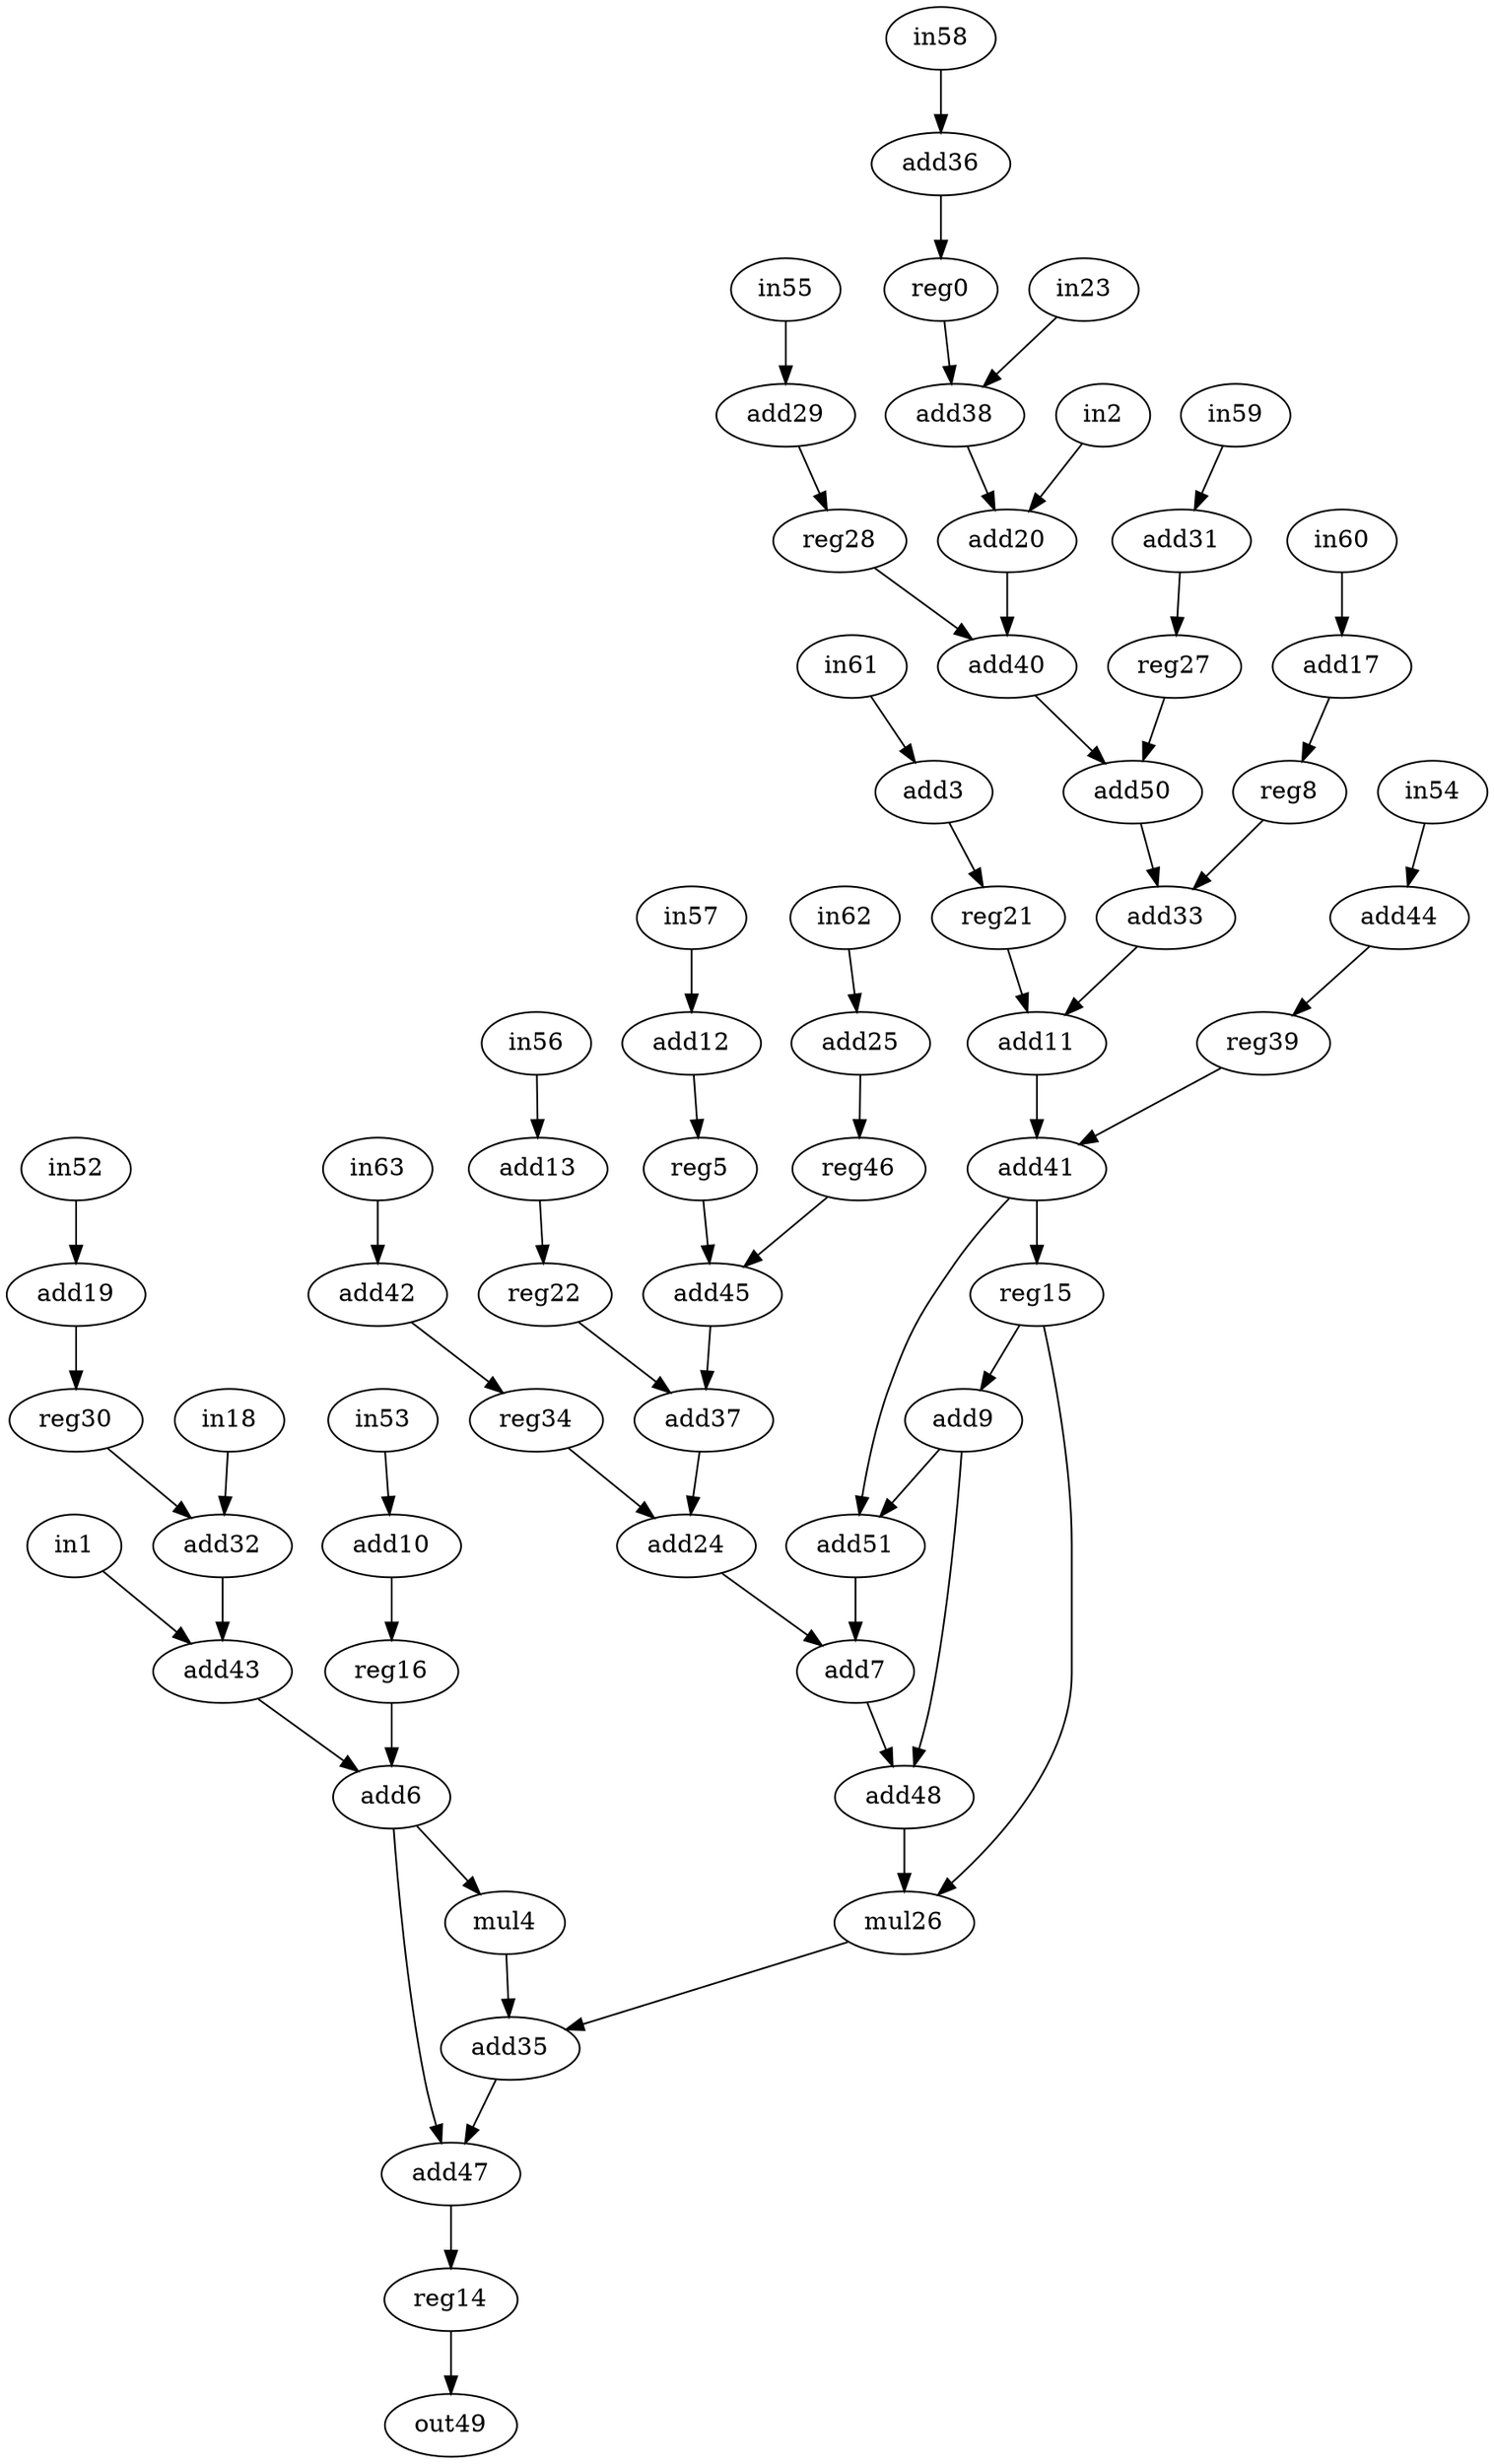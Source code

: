 strict digraph "h2v2_smooth" {
0 [alap=2, asap=2, label=reg0, op=reg];
1 [alap=12, asap=0, label=in1, op=in];
2 [alap=3, asap=0, label=in2, op=in];
3 [alap=6, asap=1, label=add3, op=addi, value=2];
4 [alap=15, asap=6, label=mul4, op=muli, value=2];
5 [alap=9, asap=2, label=reg5, op=reg];
6 [alap=14, asap=5, label=add6, op=add];
7 [alap=13, asap=13, label=add7, op=add];
8 [alap=6, asap=2, label=reg8, op=reg];
9 [alap=11, asap=11, label=add9, op=addi, value=2];
10 [alap=12, asap=1, label=add10, op=addi, value=2];
11 [alap=8, asap=8, label=add11, op=add];
12 [alap=8, asap=1, label=add12, op=addi, value=2];
13 [alap=9, asap=1, label=add13, op=addi, value=2];
14 [alap=18, asap=18, label=reg14, op=reg];
15 [alap=10, asap=10, label=reg15, op=reg];
16 [alap=13, asap=2, label=reg16, op=reg];
17 [alap=5, asap=1, label=add17, op=addi, value=2];
18 [alap=11, asap=0, label=in18, op=in];
19 [alap=10, asap=1, label=add19, op=addi, value=2];
20 [alap=4, asap=4, label=add20, op=add];
21 [alap=7, asap=2, label=reg21, op=reg];
22 [alap=10, asap=2, label=reg22, op=reg];
23 [alap=2, asap=0, label=in23, op=in];
24 [alap=12, asap=5, label=add24, op=add];
25 [alap=8, asap=1, label=add25, op=addi, value=2];
26 [alap=15, asap=15, label=mul26, op=mul];
27 [alap=5, asap=2, label=reg27, op=reg];
28 [alap=4, asap=2, label=reg28, op=reg];
29 [alap=3, asap=1, label=add29, op=addi, value=2];
30 [alap=11, asap=2, label=reg30, op=reg];
31 [alap=4, asap=1, label=add31, op=addi, value=2];
32 [alap=12, asap=3, label=add32, op=add];
33 [alap=7, asap=7, label=add33, op=add];
34 [alap=11, asap=2, label=reg34, op=reg];
35 [alap=16, asap=16, label=add35, op=add];
36 [alap=1, asap=1, label=add36, op=addi, value=2];
37 [alap=11, asap=4, label=add37, op=add];
38 [alap=3, asap=3, label=add38, op=add];
39 [alap=8, asap=2, label=reg39, op=reg];
40 [alap=5, asap=5, label=add40, op=add];
41 [alap=9, asap=9, label=add41, op=add];
42 [alap=10, asap=1, label=add42, op=addi, value=2];
43 [alap=13, asap=4, label=add43, op=add];
44 [alap=7, asap=1, label=add44, op=addi, value=2];
45 [alap=10, asap=3, label=add45, op=add];
46 [alap=9, asap=2, label=reg46, op=reg];
47 [alap=17, asap=17, label=add47, op=add];
48 [alap=14, asap=14, label=add48, op=add];
49 [alap=19, asap=19, label=out49, op=out];
50 [alap=6, asap=6, label=add50, op=add];
51 [alap=12, asap=12, label=add51, op=add];
52 [alap=9, asap=0, label=in52, op=in];
53 [alap=11, asap=0, label=in53, op=in];
54 [alap=6, asap=0, label=in54, op=in];
55 [alap=2, asap=0, label=in55, op=in];
56 [alap=8, asap=0, label=in56, op=in];
57 [alap=7, asap=0, label=in57, op=in];
58 [alap=0, asap=0, label=in58, op=in];
59 [alap=3, asap=0, label=in59, op=in];
60 [alap=4, asap=0, label=in60, op=in];
61 [alap=5, asap=0, label=in61, op=in];
62 [alap=7, asap=0, label=in62, op=in];
63 [alap=9, asap=0, label=in63, op=in];
0 -> 38  [port=0, w=0];
1 -> 43  [port=0, w=0];
2 -> 20  [port=0, w=0];
3 -> 21  [port=0, w=0];
4 -> 35  [port=0, w=0];
5 -> 45  [port=0, w=0];
6 -> 4  [port=0, w=0];
6 -> 47  [port=0, w=0];
7 -> 48  [port=0, w=0];
8 -> 33  [port=0, w=0];
9 -> 48  [port=1, w=0];
9 -> 51  [port=0, w=0];
10 -> 16  [port=0, w=0];
11 -> 41  [port=0, w=0];
12 -> 5  [port=0, w=0];
13 -> 22  [port=0, w=0];
14 -> 49  [port=0, w=0];
15 -> 9  [port=0, w=0];
15 -> 26  [port=0, w=0];
16 -> 6  [port=0, w=0];
17 -> 8  [port=0, w=0];
18 -> 32  [port=0, w=0];
19 -> 30  [port=0, w=0];
20 -> 40  [port=0, w=0];
21 -> 11  [port=0, w=0];
22 -> 37  [port=0, w=0];
23 -> 38  [port=1, w=0];
24 -> 7  [port=0, w=0];
25 -> 46  [port=0, w=0];
26 -> 35  [port=1, w=0];
27 -> 50  [port=0, w=0];
28 -> 40  [port=1, w=0];
29 -> 28  [port=0, w=0];
30 -> 32  [port=1, w=0];
31 -> 27  [port=0, w=0];
32 -> 43  [port=1, w=0];
33 -> 11  [port=1, w=0];
34 -> 24  [port=0, w=0];
35 -> 47  [port=1, w=0];
36 -> 0  [port=0, w=0];
37 -> 24  [port=1, w=0];
38 -> 20  [port=1, w=0];
39 -> 41  [port=1, w=0];
40 -> 50  [port=1, w=0];
41 -> 15  [port=0, w=0];
41 -> 51  [port=1, w=0];
42 -> 34  [port=0, w=0];
43 -> 6  [port=1, w=0];
44 -> 39  [port=0, w=0];
45 -> 37  [port=1, w=0];
46 -> 45  [port=1, w=0];
47 -> 14  [port=0, w=0];
48 -> 26  [port=1, w=0];
50 -> 33  [port=1, w=0];
51 -> 7  [port=1, w=0];
52 -> 19  [port=0, w=0];
53 -> 10  [port=0, w=0];
54 -> 44  [port=0, w=0];
55 -> 29  [port=0, w=0];
56 -> 13  [port=0, w=0];
57 -> 12  [port=0, w=0];
58 -> 36  [port=0, w=0];
59 -> 31  [port=0, w=0];
60 -> 17  [port=0, w=0];
61 -> 3  [port=0, w=0];
62 -> 25  [port=0, w=0];
63 -> 42  [port=0, w=0];
}
